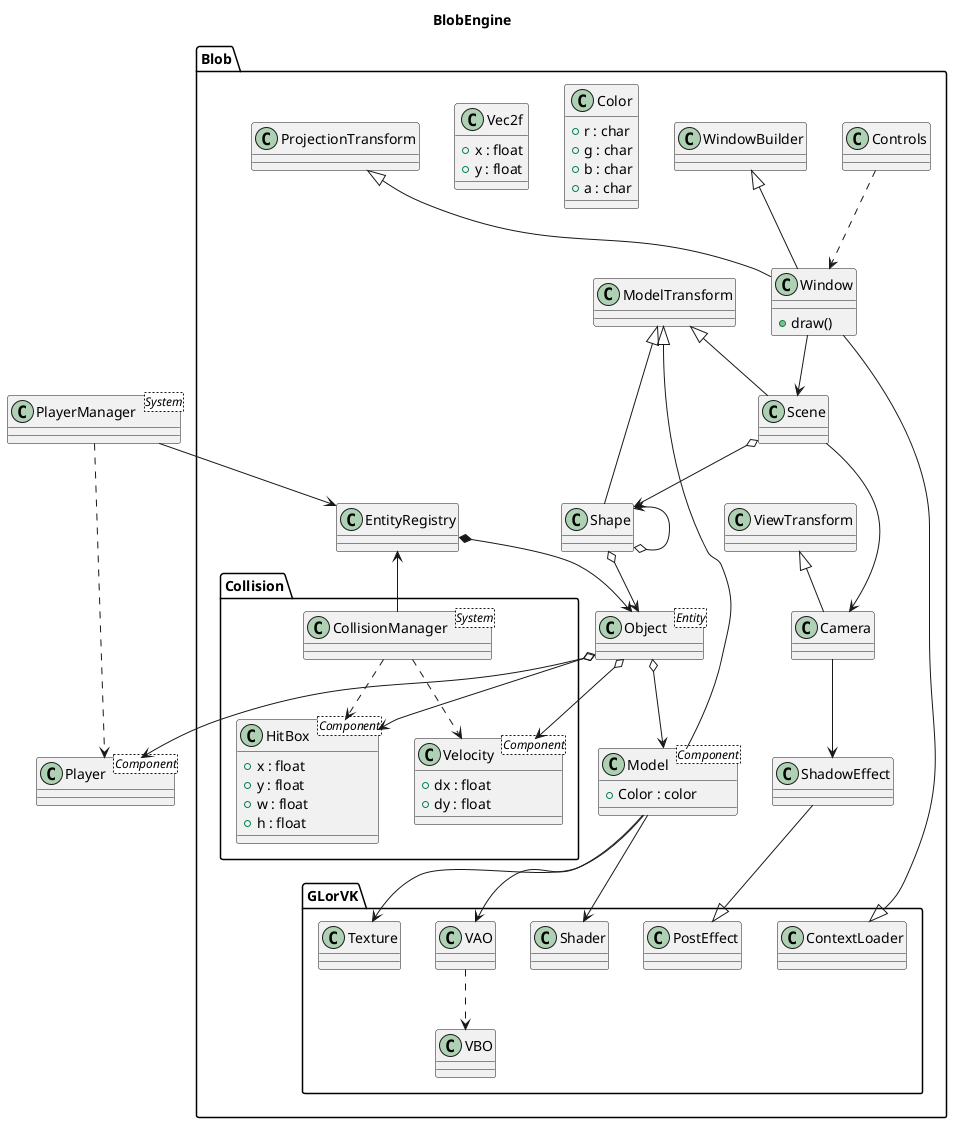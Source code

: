@startuml
title BlobEngine

namespace Blob {

    class Object <Entity> {
    }

    class WindowBuilder {

    }

    WindowBuilder <|-- Window

    Object o--> Model

    EntityRegistry *--> Object

    ModelTransform <|-- Shape
    ModelTransform <|-- Scene
    ModelTransform <|-- Model

    ViewTransform <|-- Camera

    Camera --> ShadowEffect

    ProjectionTransform <|-- Window

    class Window {
      + draw()
    }

    Window --> Scene

    class Model <Component> {
        + Color : color
    }

    namespace GLorVK {
        class ContextLoader {
        }

        ContextLoader <|-- Blob.Window

        Blob.Model --> VAO
        Blob.Model --> Texture
        Blob.Model --> Shader
        VAO ..> VBO

        class PostEffect {

        }

        Blob.ShadowEffect --|> PostEffect
    }

    Shape o-up-> Shape
    Shape o--> Object

    Scene -right-> Camera
    Scene o--> Shape

    namespace Collision {
        CollisionManager --> Blob.EntityRegistry
        CollisionManager ..> HitBox
        CollisionManager ..> Velocity


        Blob.Object o--> Velocity
        Blob.Object o--> HitBox

        class CollisionManager <System> {

        }

        class HitBox <Component> {
            + x : float
            + y : float
            + w : float
            + h : float
        }
        class Velocity <Component> {
            + dx : float
            + dy : float
        }
    }

    class Color {
        +r : char
        +g : char
        +b : char
        +a : char
    }

    class Vec2f {
        + x : float
        + y : float
    }

    class Controls {

    }

    Controls ..> Window
}

class Player <Component> {

}

class PlayerManager <System> {

}

PlayerManager ..> Player
PlayerManager --> Blob.EntityRegistry

Blob.Object o--> Player
@enduml
